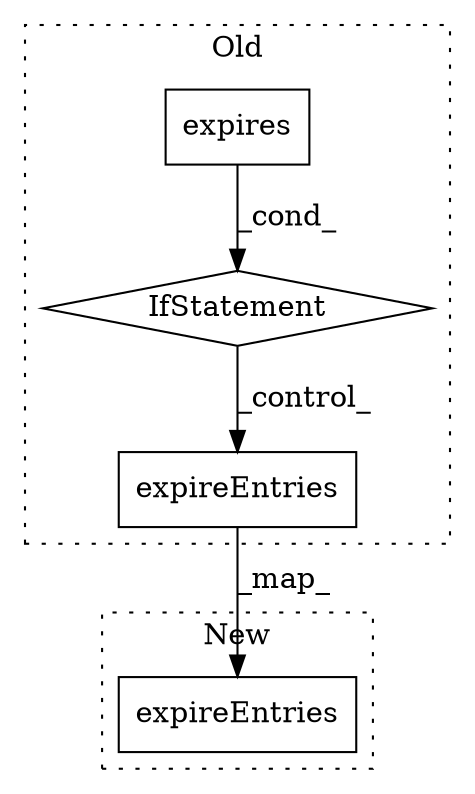 digraph G {
subgraph cluster0 {
1 [label="expireEntries" a="32" s="2718" l="15" shape="box"];
3 [label="expires" a="32" s="2691" l="9" shape="box"];
4 [label="IfStatement" a="25" s="2687,2700" l="4,2" shape="diamond"];
label = "Old";
style="dotted";
}
subgraph cluster1 {
2 [label="expireEntries" a="32" s="2788" l="15" shape="box"];
label = "New";
style="dotted";
}
1 -> 2 [label="_map_"];
3 -> 4 [label="_cond_"];
4 -> 1 [label="_control_"];
}
